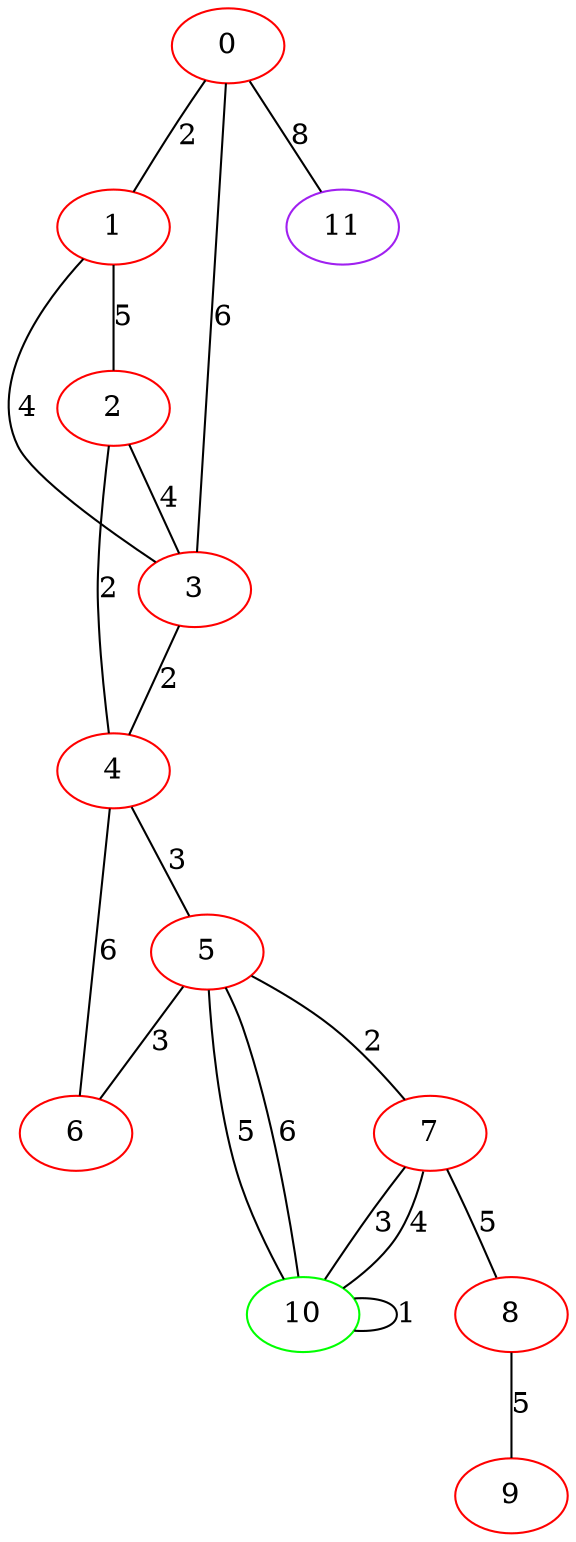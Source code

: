 graph "" {
0 [color=red, weight=1];
1 [color=red, weight=1];
2 [color=red, weight=1];
3 [color=red, weight=1];
4 [color=red, weight=1];
5 [color=red, weight=1];
6 [color=red, weight=1];
7 [color=red, weight=1];
8 [color=red, weight=1];
9 [color=red, weight=1];
10 [color=green, weight=2];
11 [color=purple, weight=4];
0 -- 11  [key=0, label=8];
0 -- 1  [key=0, label=2];
0 -- 3  [key=0, label=6];
1 -- 2  [key=0, label=5];
1 -- 3  [key=0, label=4];
2 -- 3  [key=0, label=4];
2 -- 4  [key=0, label=2];
3 -- 4  [key=0, label=2];
4 -- 5  [key=0, label=3];
4 -- 6  [key=0, label=6];
5 -- 10  [key=0, label=5];
5 -- 10  [key=1, label=6];
5 -- 6  [key=0, label=3];
5 -- 7  [key=0, label=2];
7 -- 8  [key=0, label=5];
7 -- 10  [key=0, label=3];
7 -- 10  [key=1, label=4];
8 -- 9  [key=0, label=5];
10 -- 10  [key=0, label=1];
}
